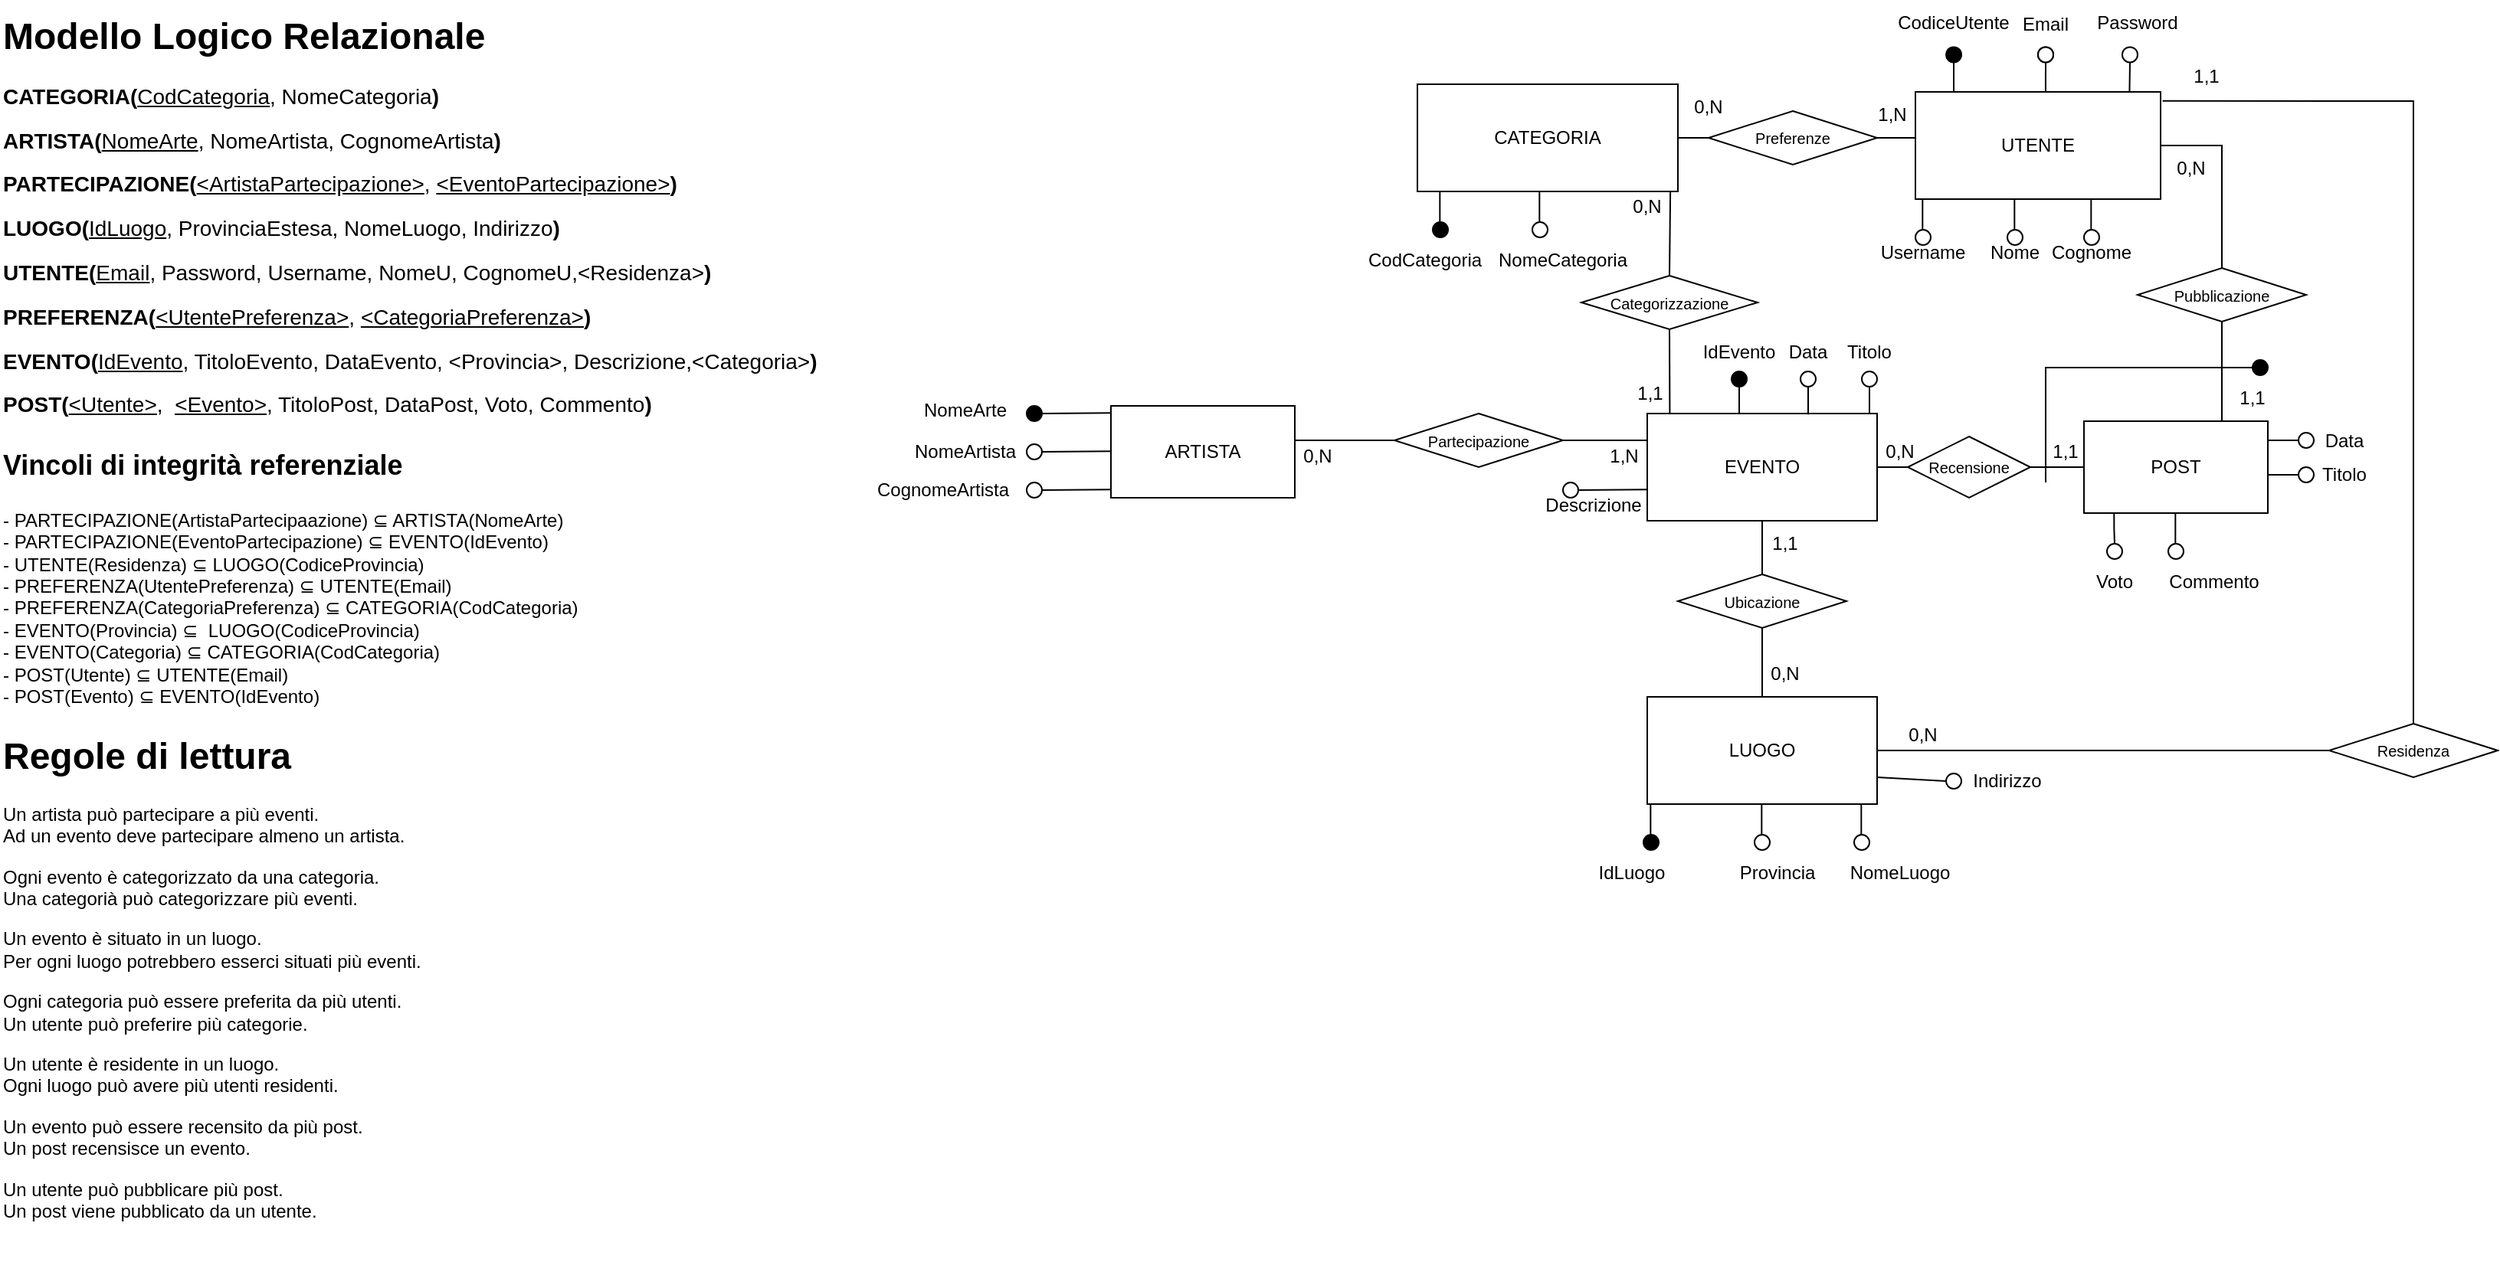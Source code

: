 <mxfile version="26.2.14">
  <diagram name="Pagina-1" id="BPavdeduB72e0fLUwRKr">
    <mxGraphModel dx="2594" dy="765" grid="1" gridSize="10" guides="1" tooltips="1" connect="1" arrows="1" fold="1" page="1" pageScale="1" pageWidth="1169" pageHeight="827" math="0" shadow="0">
      <root>
        <mxCell id="0" />
        <mxCell id="1" parent="0" />
        <mxCell id="Yd3ec5MEqcawKA09kIlU-3" value="EVENTO" style="whiteSpace=wrap;html=1;align=center;" parent="1" vertex="1">
          <mxGeometry x="415" y="345" width="150" height="70" as="geometry" />
        </mxCell>
        <mxCell id="Yd3ec5MEqcawKA09kIlU-7" value="" style="endArrow=none;html=1;rounded=0;entryX=0.7;entryY=0.009;entryDx=0;entryDy=0;entryPerimeter=0;" parent="1" source="Yd3ec5MEqcawKA09kIlU-8" target="Yd3ec5MEqcawKA09kIlU-3" edge="1">
          <mxGeometry width="50" height="50" relative="1" as="geometry">
            <mxPoint x="519.66" y="435" as="sourcePoint" />
            <mxPoint x="519.66" y="415" as="targetPoint" />
            <Array as="points" />
          </mxGeometry>
        </mxCell>
        <mxCell id="Yd3ec5MEqcawKA09kIlU-8" value="" style="ellipse;whiteSpace=wrap;html=1;aspect=fixed;" parent="1" vertex="1">
          <mxGeometry x="515" y="317.5" width="10" height="10" as="geometry" />
        </mxCell>
        <mxCell id="Yd3ec5MEqcawKA09kIlU-9" value="Data" style="text;html=1;align=center;verticalAlign=middle;whiteSpace=wrap;rounded=0;" parent="1" vertex="1">
          <mxGeometry x="490" y="290" width="60" height="30" as="geometry" />
        </mxCell>
        <mxCell id="Yd3ec5MEqcawKA09kIlU-10" value="" style="endArrow=none;html=1;rounded=0;" parent="1" edge="1">
          <mxGeometry width="50" height="50" relative="1" as="geometry">
            <mxPoint x="560" y="345" as="sourcePoint" />
            <mxPoint x="560" y="325" as="targetPoint" />
            <Array as="points">
              <mxPoint x="560" y="335" />
            </Array>
          </mxGeometry>
        </mxCell>
        <mxCell id="Yd3ec5MEqcawKA09kIlU-11" value="" style="ellipse;whiteSpace=wrap;html=1;aspect=fixed;" parent="1" vertex="1">
          <mxGeometry x="555" y="317.5" width="10" height="10" as="geometry" />
        </mxCell>
        <mxCell id="Yd3ec5MEqcawKA09kIlU-12" value="Titolo" style="text;html=1;align=center;verticalAlign=middle;whiteSpace=wrap;rounded=0;" parent="1" vertex="1">
          <mxGeometry x="530" y="290" width="60" height="30" as="geometry" />
        </mxCell>
        <mxCell id="Yd3ec5MEqcawKA09kIlU-13" value="CATEGORIA" style="rounded=0;whiteSpace=wrap;html=1;" parent="1" vertex="1">
          <mxGeometry x="265" y="130" width="170" height="70" as="geometry" />
        </mxCell>
        <mxCell id="Yd3ec5MEqcawKA09kIlU-14" value="" style="endArrow=none;html=1;rounded=0;" parent="1" edge="1">
          <mxGeometry width="50" height="50" relative="1" as="geometry">
            <mxPoint x="279.66" y="220" as="sourcePoint" />
            <mxPoint x="279.66" y="200" as="targetPoint" />
            <Array as="points">
              <mxPoint x="279.66" y="210" />
            </Array>
          </mxGeometry>
        </mxCell>
        <mxCell id="Yd3ec5MEqcawKA09kIlU-15" value="" style="ellipse;whiteSpace=wrap;html=1;aspect=fixed;gradientColor=none;fillColor=#000000;" parent="1" vertex="1">
          <mxGeometry x="275" y="220" width="10" height="10" as="geometry" />
        </mxCell>
        <mxCell id="Yd3ec5MEqcawKA09kIlU-16" value="CodCategoria" style="text;html=1;align=center;verticalAlign=middle;whiteSpace=wrap;rounded=0;" parent="1" vertex="1">
          <mxGeometry x="240" y="230" width="60" height="30" as="geometry" />
        </mxCell>
        <mxCell id="Yd3ec5MEqcawKA09kIlU-17" value="" style="endArrow=none;html=1;rounded=0;" parent="1" edge="1">
          <mxGeometry width="50" height="50" relative="1" as="geometry">
            <mxPoint x="344.66" y="220" as="sourcePoint" />
            <mxPoint x="344.66" y="200" as="targetPoint" />
            <Array as="points">
              <mxPoint x="344.66" y="210" />
            </Array>
          </mxGeometry>
        </mxCell>
        <mxCell id="Yd3ec5MEqcawKA09kIlU-18" value="" style="ellipse;whiteSpace=wrap;html=1;aspect=fixed;" parent="1" vertex="1">
          <mxGeometry x="340" y="220" width="10" height="10" as="geometry" />
        </mxCell>
        <mxCell id="Yd3ec5MEqcawKA09kIlU-19" value="NomeCategoria" style="text;html=1;align=center;verticalAlign=middle;whiteSpace=wrap;rounded=0;" parent="1" vertex="1">
          <mxGeometry x="330" y="230" width="60" height="30" as="geometry" />
        </mxCell>
        <mxCell id="Yd3ec5MEqcawKA09kIlU-20" value="UTENTE" style="rounded=0;whiteSpace=wrap;html=1;" parent="1" vertex="1">
          <mxGeometry x="590" y="135" width="160" height="70" as="geometry" />
        </mxCell>
        <mxCell id="Yd3ec5MEqcawKA09kIlU-21" value="" style="endArrow=none;html=1;rounded=0;" parent="1" edge="1">
          <mxGeometry width="50" height="50" relative="1" as="geometry">
            <mxPoint x="475" y="345" as="sourcePoint" />
            <mxPoint x="475" y="325" as="targetPoint" />
            <Array as="points">
              <mxPoint x="475" y="335" />
              <mxPoint x="475" y="330" />
            </Array>
          </mxGeometry>
        </mxCell>
        <mxCell id="Yd3ec5MEqcawKA09kIlU-22" value="" style="ellipse;whiteSpace=wrap;html=1;aspect=fixed;gradientColor=none;fillColor=#000000;" parent="1" vertex="1">
          <mxGeometry x="470" y="317.5" width="10" height="10" as="geometry" />
        </mxCell>
        <mxCell id="Yd3ec5MEqcawKA09kIlU-24" value="" style="ellipse;whiteSpace=wrap;html=1;aspect=fixed;" parent="1" vertex="1">
          <mxGeometry x="360" y="390" width="10" height="10" as="geometry" />
        </mxCell>
        <mxCell id="Yd3ec5MEqcawKA09kIlU-26" value="" style="endArrow=none;html=1;rounded=0;entryX=0;entryY=0.562;entryDx=0;entryDy=0;entryPerimeter=0;exitX=1;exitY=0.5;exitDx=0;exitDy=0;" parent="1" source="Yd3ec5MEqcawKA09kIlU-24" edge="1">
          <mxGeometry width="50" height="50" relative="1" as="geometry">
            <mxPoint x="380" y="395.33" as="sourcePoint" />
            <mxPoint x="415" y="394.67" as="targetPoint" />
          </mxGeometry>
        </mxCell>
        <mxCell id="Yd3ec5MEqcawKA09kIlU-27" value="Descrizione" style="text;html=1;align=center;verticalAlign=middle;whiteSpace=wrap;rounded=0;" parent="1" vertex="1">
          <mxGeometry x="350" y="390" width="60" height="30" as="geometry" />
        </mxCell>
        <mxCell id="Yd3ec5MEqcawKA09kIlU-28" value="IdEvento" style="text;html=1;align=center;verticalAlign=middle;whiteSpace=wrap;rounded=0;" parent="1" vertex="1">
          <mxGeometry x="445" y="290" width="60" height="30" as="geometry" />
        </mxCell>
        <mxCell id="Yd3ec5MEqcawKA09kIlU-29" value="" style="endArrow=none;html=1;rounded=0;" parent="1" edge="1">
          <mxGeometry width="50" height="50" relative="1" as="geometry">
            <mxPoint x="594.66" y="225" as="sourcePoint" />
            <mxPoint x="594.66" y="205" as="targetPoint" />
            <Array as="points">
              <mxPoint x="594.66" y="215" />
            </Array>
          </mxGeometry>
        </mxCell>
        <mxCell id="Yd3ec5MEqcawKA09kIlU-30" value="" style="ellipse;whiteSpace=wrap;html=1;aspect=fixed;" parent="1" vertex="1">
          <mxGeometry x="590" y="225" width="10" height="10" as="geometry" />
        </mxCell>
        <mxCell id="Yd3ec5MEqcawKA09kIlU-31" value="Username" style="text;html=1;align=center;verticalAlign=middle;whiteSpace=wrap;rounded=0;" parent="1" vertex="1">
          <mxGeometry x="565" y="225" width="60" height="30" as="geometry" />
        </mxCell>
        <mxCell id="Yd3ec5MEqcawKA09kIlU-32" value="" style="endArrow=none;html=1;rounded=0;" parent="1" edge="1">
          <mxGeometry width="50" height="50" relative="1" as="geometry">
            <mxPoint x="654.66" y="225" as="sourcePoint" />
            <mxPoint x="654.66" y="205" as="targetPoint" />
            <Array as="points">
              <mxPoint x="654.66" y="215" />
            </Array>
          </mxGeometry>
        </mxCell>
        <mxCell id="Yd3ec5MEqcawKA09kIlU-33" value="" style="ellipse;whiteSpace=wrap;html=1;aspect=fixed;" parent="1" vertex="1">
          <mxGeometry x="650" y="225" width="10" height="10" as="geometry" />
        </mxCell>
        <mxCell id="Yd3ec5MEqcawKA09kIlU-34" value="" style="endArrow=none;html=1;rounded=0;" parent="1" edge="1">
          <mxGeometry width="50" height="50" relative="1" as="geometry">
            <mxPoint x="704.66" y="225" as="sourcePoint" />
            <mxPoint x="704.66" y="205" as="targetPoint" />
            <Array as="points">
              <mxPoint x="704.66" y="215" />
            </Array>
          </mxGeometry>
        </mxCell>
        <mxCell id="Yd3ec5MEqcawKA09kIlU-35" value="" style="ellipse;whiteSpace=wrap;html=1;aspect=fixed;" parent="1" vertex="1">
          <mxGeometry x="700" y="225" width="10" height="10" as="geometry" />
        </mxCell>
        <mxCell id="Yd3ec5MEqcawKA09kIlU-36" value="Nome" style="text;html=1;align=center;verticalAlign=middle;whiteSpace=wrap;rounded=0;" parent="1" vertex="1">
          <mxGeometry x="625" y="225" width="60" height="30" as="geometry" />
        </mxCell>
        <mxCell id="Yd3ec5MEqcawKA09kIlU-37" value="Cognome" style="text;html=1;align=center;verticalAlign=middle;whiteSpace=wrap;rounded=0;" parent="1" vertex="1">
          <mxGeometry x="675" y="225" width="60" height="30" as="geometry" />
        </mxCell>
        <mxCell id="Yd3ec5MEqcawKA09kIlU-40" value="" style="ellipse;whiteSpace=wrap;html=1;aspect=fixed;" parent="1" vertex="1">
          <mxGeometry x="725" y="105.7" width="10" height="10" as="geometry" />
        </mxCell>
        <mxCell id="Yd3ec5MEqcawKA09kIlU-41" value="Password" style="text;html=1;align=center;verticalAlign=middle;whiteSpace=wrap;rounded=0;" parent="1" vertex="1">
          <mxGeometry x="705" y="75" width="60" height="30" as="geometry" />
        </mxCell>
        <mxCell id="Yd3ec5MEqcawKA09kIlU-42" value="" style="ellipse;whiteSpace=wrap;html=1;aspect=fixed;fillColor=#000000;" parent="1" vertex="1">
          <mxGeometry x="670" y="105.7" width="10" height="10" as="geometry" />
        </mxCell>
        <mxCell id="Yd3ec5MEqcawKA09kIlU-43" value="Email" style="text;html=1;align=center;verticalAlign=middle;whiteSpace=wrap;rounded=0;" parent="1" vertex="1">
          <mxGeometry x="645" y="75.7" width="60" height="30" as="geometry" />
        </mxCell>
        <mxCell id="Yd3ec5MEqcawKA09kIlU-44" value="" style="endArrow=none;html=1;rounded=0;entryX=0.5;entryY=1;entryDx=0;entryDy=0;exitX=0.592;exitY=-0.01;exitDx=0;exitDy=0;exitPerimeter=0;" parent="1" target="Yd3ec5MEqcawKA09kIlU-40" edge="1">
          <mxGeometry width="50" height="50" relative="1" as="geometry">
            <mxPoint x="729.72" y="135" as="sourcePoint" />
            <mxPoint x="805" y="125.7" as="targetPoint" />
          </mxGeometry>
        </mxCell>
        <mxCell id="Yd3ec5MEqcawKA09kIlU-45" value="" style="endArrow=none;html=1;rounded=0;entryX=0.5;entryY=1;entryDx=0;entryDy=0;exitX=0.281;exitY=-0.01;exitDx=0;exitDy=0;exitPerimeter=0;" parent="1" target="Yd3ec5MEqcawKA09kIlU-42" edge="1">
          <mxGeometry width="50" height="50" relative="1" as="geometry">
            <mxPoint x="674.96" y="135" as="sourcePoint" />
            <mxPoint x="800" y="125.7" as="targetPoint" />
          </mxGeometry>
        </mxCell>
        <mxCell id="Yd3ec5MEqcawKA09kIlU-46" value="POST" style="rounded=0;whiteSpace=wrap;html=1;" parent="1" vertex="1">
          <mxGeometry x="700" y="350" width="120" height="60" as="geometry" />
        </mxCell>
        <mxCell id="Yd3ec5MEqcawKA09kIlU-47" value="Voto" style="text;html=1;align=center;verticalAlign=middle;whiteSpace=wrap;rounded=0;" parent="1" vertex="1">
          <mxGeometry x="690" y="440" width="60" height="30" as="geometry" />
        </mxCell>
        <mxCell id="Yd3ec5MEqcawKA09kIlU-49" value="Data" style="text;html=1;align=center;verticalAlign=middle;whiteSpace=wrap;rounded=0;" parent="1" vertex="1">
          <mxGeometry x="840" y="347.5" width="60" height="30" as="geometry" />
        </mxCell>
        <mxCell id="Yd3ec5MEqcawKA09kIlU-52" value="" style="endArrow=none;html=1;rounded=0;" parent="1" source="Yd3ec5MEqcawKA09kIlU-53" edge="1">
          <mxGeometry width="50" height="50" relative="1" as="geometry">
            <mxPoint x="719.66" y="430" as="sourcePoint" />
            <mxPoint x="719.66" y="410" as="targetPoint" />
            <Array as="points">
              <mxPoint x="719.66" y="420" />
            </Array>
          </mxGeometry>
        </mxCell>
        <mxCell id="Yd3ec5MEqcawKA09kIlU-53" value="" style="ellipse;whiteSpace=wrap;html=1;aspect=fixed;" parent="1" vertex="1">
          <mxGeometry x="715" y="430" width="10" height="10" as="geometry" />
        </mxCell>
        <mxCell id="Yd3ec5MEqcawKA09kIlU-54" value="" style="endArrow=none;html=1;rounded=0;" parent="1" edge="1">
          <mxGeometry width="50" height="50" relative="1" as="geometry">
            <mxPoint x="759.66" y="430" as="sourcePoint" />
            <mxPoint x="759.66" y="410" as="targetPoint" />
            <Array as="points">
              <mxPoint x="759.66" y="420" />
            </Array>
          </mxGeometry>
        </mxCell>
        <mxCell id="Yd3ec5MEqcawKA09kIlU-55" value="" style="ellipse;whiteSpace=wrap;html=1;aspect=fixed;" parent="1" vertex="1">
          <mxGeometry x="755" y="430" width="10" height="10" as="geometry" />
        </mxCell>
        <mxCell id="Yd3ec5MEqcawKA09kIlU-56" value="ARTISTA" style="rounded=0;whiteSpace=wrap;html=1;" parent="1" vertex="1">
          <mxGeometry x="65" y="340" width="120" height="60" as="geometry" />
        </mxCell>
        <mxCell id="Yd3ec5MEqcawKA09kIlU-57" value="NomeArtista" style="text;html=1;align=center;verticalAlign=middle;whiteSpace=wrap;rounded=0;" parent="1" vertex="1">
          <mxGeometry x="-60" y="355" width="60" height="30" as="geometry" />
        </mxCell>
        <mxCell id="Yd3ec5MEqcawKA09kIlU-58" value="CognomeArtista" style="text;html=1;align=center;verticalAlign=middle;resizable=0;points=[];autosize=1;strokeColor=none;fillColor=none;" parent="1" vertex="1">
          <mxGeometry x="-100" y="380" width="110" height="30" as="geometry" />
        </mxCell>
        <mxCell id="Yd3ec5MEqcawKA09kIlU-59" value="&lt;div&gt;NomeArte&lt;/div&gt;" style="text;html=1;align=center;verticalAlign=middle;whiteSpace=wrap;rounded=0;" parent="1" vertex="1">
          <mxGeometry x="-60" y="327.5" width="60" height="30" as="geometry" />
        </mxCell>
        <mxCell id="Yd3ec5MEqcawKA09kIlU-60" value="" style="ellipse;whiteSpace=wrap;html=1;aspect=fixed;fillColor=#000000;" parent="1" vertex="1">
          <mxGeometry x="10" y="340" width="10" height="10" as="geometry" />
        </mxCell>
        <mxCell id="Yd3ec5MEqcawKA09kIlU-61" value="" style="endArrow=none;html=1;rounded=0;entryX=0;entryY=0.562;entryDx=0;entryDy=0;entryPerimeter=0;exitX=1;exitY=0.5;exitDx=0;exitDy=0;" parent="1" source="Yd3ec5MEqcawKA09kIlU-60" edge="1">
          <mxGeometry width="50" height="50" relative="1" as="geometry">
            <mxPoint x="30" y="345.33" as="sourcePoint" />
            <mxPoint x="65" y="344.67" as="targetPoint" />
          </mxGeometry>
        </mxCell>
        <mxCell id="Yd3ec5MEqcawKA09kIlU-62" value="" style="ellipse;whiteSpace=wrap;html=1;aspect=fixed;" parent="1" vertex="1">
          <mxGeometry x="10" y="365" width="10" height="10" as="geometry" />
        </mxCell>
        <mxCell id="Yd3ec5MEqcawKA09kIlU-63" value="" style="endArrow=none;html=1;rounded=0;entryX=0;entryY=0.562;entryDx=0;entryDy=0;entryPerimeter=0;exitX=1;exitY=0.5;exitDx=0;exitDy=0;" parent="1" source="Yd3ec5MEqcawKA09kIlU-62" edge="1">
          <mxGeometry width="50" height="50" relative="1" as="geometry">
            <mxPoint x="30" y="370.33" as="sourcePoint" />
            <mxPoint x="65" y="369.67" as="targetPoint" />
          </mxGeometry>
        </mxCell>
        <mxCell id="Yd3ec5MEqcawKA09kIlU-64" value="" style="ellipse;whiteSpace=wrap;html=1;aspect=fixed;" parent="1" vertex="1">
          <mxGeometry x="10" y="390" width="10" height="10" as="geometry" />
        </mxCell>
        <mxCell id="Yd3ec5MEqcawKA09kIlU-65" value="" style="endArrow=none;html=1;rounded=0;entryX=0;entryY=0.562;entryDx=0;entryDy=0;entryPerimeter=0;exitX=1;exitY=0.5;exitDx=0;exitDy=0;" parent="1" source="Yd3ec5MEqcawKA09kIlU-64" edge="1">
          <mxGeometry width="50" height="50" relative="1" as="geometry">
            <mxPoint x="30" y="395.33" as="sourcePoint" />
            <mxPoint x="65" y="394.67" as="targetPoint" />
          </mxGeometry>
        </mxCell>
        <mxCell id="Yd3ec5MEqcawKA09kIlU-66" value="Partecipazione" style="rhombus;whiteSpace=wrap;html=1;fontSize=10;" parent="1" vertex="1">
          <mxGeometry x="250" y="345" width="110" height="35" as="geometry" />
        </mxCell>
        <mxCell id="Yd3ec5MEqcawKA09kIlU-68" value="" style="endArrow=none;html=1;rounded=0;entryX=0;entryY=0.25;entryDx=0;entryDy=0;exitX=1;exitY=0.5;exitDx=0;exitDy=0;" parent="1" source="Yd3ec5MEqcawKA09kIlU-66" target="Yd3ec5MEqcawKA09kIlU-3" edge="1">
          <mxGeometry width="50" height="50" relative="1" as="geometry">
            <mxPoint x="350" y="360" as="sourcePoint" />
            <mxPoint x="400" y="310" as="targetPoint" />
          </mxGeometry>
        </mxCell>
        <mxCell id="Yd3ec5MEqcawKA09kIlU-69" value="" style="endArrow=none;html=1;rounded=0;exitX=0;exitY=0.5;exitDx=0;exitDy=0;entryX=1.003;entryY=0.376;entryDx=0;entryDy=0;entryPerimeter=0;" parent="1" source="Yd3ec5MEqcawKA09kIlU-66" target="Yd3ec5MEqcawKA09kIlU-56" edge="1">
          <mxGeometry width="50" height="50" relative="1" as="geometry">
            <mxPoint x="215" y="362.5" as="sourcePoint" />
            <mxPoint x="430" y="260" as="targetPoint" />
          </mxGeometry>
        </mxCell>
        <mxCell id="Yd3ec5MEqcawKA09kIlU-70" value="0,N" style="text;html=1;align=center;verticalAlign=middle;whiteSpace=wrap;rounded=0;" parent="1" vertex="1">
          <mxGeometry x="170" y="357.5" width="60" height="30" as="geometry" />
        </mxCell>
        <mxCell id="Yd3ec5MEqcawKA09kIlU-71" value="1,N" style="text;html=1;align=center;verticalAlign=middle;whiteSpace=wrap;rounded=0;" parent="1" vertex="1">
          <mxGeometry x="370" y="357.5" width="60" height="30" as="geometry" />
        </mxCell>
        <mxCell id="Yd3ec5MEqcawKA09kIlU-72" value="Categorizzazione" style="rhombus;whiteSpace=wrap;html=1;fontSize=10;" parent="1" vertex="1">
          <mxGeometry x="372" y="255" width="115" height="35" as="geometry" />
        </mxCell>
        <mxCell id="Yd3ec5MEqcawKA09kIlU-73" value="" style="endArrow=none;html=1;rounded=0;exitX=0.5;exitY=1;exitDx=0;exitDy=0;entryX=0.098;entryY=-0.007;entryDx=0;entryDy=0;entryPerimeter=0;" parent="1" source="Yd3ec5MEqcawKA09kIlU-72" target="Yd3ec5MEqcawKA09kIlU-3" edge="1">
          <mxGeometry width="50" height="50" relative="1" as="geometry">
            <mxPoint x="440" y="310" as="sourcePoint" />
            <mxPoint x="460" y="340" as="targetPoint" />
          </mxGeometry>
        </mxCell>
        <mxCell id="Yd3ec5MEqcawKA09kIlU-74" value="" style="endArrow=none;html=1;rounded=0;exitX=0.5;exitY=0;exitDx=0;exitDy=0;entryX=0.971;entryY=1.002;entryDx=0;entryDy=0;entryPerimeter=0;" parent="1" source="Yd3ec5MEqcawKA09kIlU-72" target="Yd3ec5MEqcawKA09kIlU-13" edge="1">
          <mxGeometry width="50" height="50" relative="1" as="geometry">
            <mxPoint x="440" y="310" as="sourcePoint" />
            <mxPoint x="410" y="220" as="targetPoint" />
          </mxGeometry>
        </mxCell>
        <mxCell id="Yd3ec5MEqcawKA09kIlU-75" value="0,N" style="text;html=1;align=center;verticalAlign=middle;whiteSpace=wrap;rounded=0;" parent="1" vertex="1">
          <mxGeometry x="385" y="195" width="60" height="30" as="geometry" />
        </mxCell>
        <mxCell id="Yd3ec5MEqcawKA09kIlU-76" value="1,1" style="text;html=1;align=center;verticalAlign=middle;whiteSpace=wrap;rounded=0;" parent="1" vertex="1">
          <mxGeometry x="387" y="317" width="60" height="30" as="geometry" />
        </mxCell>
        <mxCell id="Yd3ec5MEqcawKA09kIlU-77" value="&lt;font size=&quot;1&quot;&gt;Preferenze&lt;/font&gt;" style="rhombus;whiteSpace=wrap;html=1;" parent="1" vertex="1">
          <mxGeometry x="455" y="147.5" width="110" height="35" as="geometry" />
        </mxCell>
        <mxCell id="Yd3ec5MEqcawKA09kIlU-78" value="" style="endArrow=none;html=1;rounded=0;entryX=0;entryY=0.5;entryDx=0;entryDy=0;exitX=1;exitY=0.5;exitDx=0;exitDy=0;" parent="1" source="Yd3ec5MEqcawKA09kIlU-13" target="Yd3ec5MEqcawKA09kIlU-77" edge="1">
          <mxGeometry width="50" height="50" relative="1" as="geometry">
            <mxPoint x="440" y="170" as="sourcePoint" />
            <mxPoint x="490" y="140" as="targetPoint" />
          </mxGeometry>
        </mxCell>
        <mxCell id="Yd3ec5MEqcawKA09kIlU-79" value="" style="endArrow=none;html=1;rounded=0;entryX=0.75;entryY=1;entryDx=0;entryDy=0;exitX=1;exitY=0.5;exitDx=0;exitDy=0;" parent="1" source="Yd3ec5MEqcawKA09kIlU-77" target="Yd3ec5MEqcawKA09kIlU-81" edge="1">
          <mxGeometry width="50" height="50" relative="1" as="geometry">
            <mxPoint x="440" y="190" as="sourcePoint" />
            <mxPoint x="490" y="140" as="targetPoint" />
          </mxGeometry>
        </mxCell>
        <mxCell id="Yd3ec5MEqcawKA09kIlU-81" value="1,N" style="text;html=1;align=center;verticalAlign=middle;whiteSpace=wrap;rounded=0;" parent="1" vertex="1">
          <mxGeometry x="545" y="135" width="60" height="30" as="geometry" />
        </mxCell>
        <mxCell id="Yd3ec5MEqcawKA09kIlU-82" value="0,N" style="text;html=1;align=center;verticalAlign=middle;whiteSpace=wrap;rounded=0;" parent="1" vertex="1">
          <mxGeometry x="425" y="130" width="60" height="30" as="geometry" />
        </mxCell>
        <mxCell id="Yd3ec5MEqcawKA09kIlU-83" value="" style="endArrow=none;html=1;rounded=0;entryX=1;entryY=0.5;entryDx=0;entryDy=0;exitX=0.5;exitY=0;exitDx=0;exitDy=0;" parent="1" source="Yd3ec5MEqcawKA09kIlU-84" target="Yd3ec5MEqcawKA09kIlU-20" edge="1">
          <mxGeometry width="50" height="50" relative="1" as="geometry">
            <mxPoint x="770" y="257.5" as="sourcePoint" />
            <mxPoint x="770" y="202.5" as="targetPoint" />
            <Array as="points">
              <mxPoint x="790" y="210" />
              <mxPoint x="790" y="170" />
            </Array>
          </mxGeometry>
        </mxCell>
        <mxCell id="Yd3ec5MEqcawKA09kIlU-84" value="Pubblicazione" style="rhombus;whiteSpace=wrap;html=1;fontSize=10;" parent="1" vertex="1">
          <mxGeometry x="735" y="250" width="110" height="35" as="geometry" />
        </mxCell>
        <mxCell id="Yd3ec5MEqcawKA09kIlU-85" value="" style="endArrow=none;html=1;rounded=0;entryX=0.5;entryY=1;entryDx=0;entryDy=0;exitX=0.75;exitY=0;exitDx=0;exitDy=0;" parent="1" source="Yd3ec5MEqcawKA09kIlU-46" target="Yd3ec5MEqcawKA09kIlU-84" edge="1">
          <mxGeometry width="50" height="50" relative="1" as="geometry">
            <mxPoint x="460" y="310" as="sourcePoint" />
            <mxPoint x="510" y="260" as="targetPoint" />
          </mxGeometry>
        </mxCell>
        <mxCell id="Yd3ec5MEqcawKA09kIlU-86" value="0,N" style="text;html=1;align=center;verticalAlign=middle;whiteSpace=wrap;rounded=0;" parent="1" vertex="1">
          <mxGeometry x="740" y="170" width="60" height="30" as="geometry" />
        </mxCell>
        <mxCell id="Yd3ec5MEqcawKA09kIlU-87" value="1,1" style="text;html=1;align=center;verticalAlign=middle;whiteSpace=wrap;rounded=0;" parent="1" vertex="1">
          <mxGeometry x="780" y="320" width="60" height="30" as="geometry" />
        </mxCell>
        <mxCell id="Yd3ec5MEqcawKA09kIlU-88" value="Recensione" style="rhombus;whiteSpace=wrap;html=1;fontSize=10;" parent="1" vertex="1">
          <mxGeometry x="585" y="360" width="80" height="40" as="geometry" />
        </mxCell>
        <mxCell id="Yd3ec5MEqcawKA09kIlU-89" value="" style="endArrow=none;html=1;rounded=0;entryX=0;entryY=0.5;entryDx=0;entryDy=0;exitX=1;exitY=0.5;exitDx=0;exitDy=0;" parent="1" source="Yd3ec5MEqcawKA09kIlU-3" target="Yd3ec5MEqcawKA09kIlU-88" edge="1">
          <mxGeometry width="50" height="50" relative="1" as="geometry">
            <mxPoint x="565" y="375" as="sourcePoint" />
            <mxPoint x="615" y="325" as="targetPoint" />
          </mxGeometry>
        </mxCell>
        <mxCell id="Yd3ec5MEqcawKA09kIlU-90" value="" style="endArrow=none;html=1;rounded=0;entryX=0;entryY=0.5;entryDx=0;entryDy=0;exitX=1;exitY=0.5;exitDx=0;exitDy=0;" parent="1" source="Yd3ec5MEqcawKA09kIlU-88" target="Yd3ec5MEqcawKA09kIlU-46" edge="1">
          <mxGeometry width="50" height="50" relative="1" as="geometry">
            <mxPoint x="460" y="310" as="sourcePoint" />
            <mxPoint x="510" y="260" as="targetPoint" />
          </mxGeometry>
        </mxCell>
        <mxCell id="Yd3ec5MEqcawKA09kIlU-91" value="0,N" style="text;html=1;align=center;verticalAlign=middle;whiteSpace=wrap;rounded=0;" parent="1" vertex="1">
          <mxGeometry x="550" y="355" width="60" height="30" as="geometry" />
        </mxCell>
        <mxCell id="Yd3ec5MEqcawKA09kIlU-92" value="1,1" style="text;html=1;align=center;verticalAlign=middle;whiteSpace=wrap;rounded=0;" parent="1" vertex="1">
          <mxGeometry x="658" y="355" width="60" height="30" as="geometry" />
        </mxCell>
        <mxCell id="938fc45sM32lBM4DSNiJ-3" style="edgeStyle=orthogonalEdgeStyle;rounded=0;orthogonalLoop=1;jettySize=auto;html=1;strokeColor=default;endArrow=none;startFill=0;exitX=0;exitY=0.5;exitDx=0;exitDy=0;" parent="1" source="Yd3ec5MEqcawKA09kIlU-96" edge="1">
          <mxGeometry relative="1" as="geometry">
            <mxPoint x="675" y="390" as="targetPoint" />
            <mxPoint x="805" y="315" as="sourcePoint" />
            <Array as="points">
              <mxPoint x="675" y="315" />
            </Array>
          </mxGeometry>
        </mxCell>
        <mxCell id="Yd3ec5MEqcawKA09kIlU-96" value="" style="ellipse;whiteSpace=wrap;html=1;aspect=fixed;gradientColor=none;fillColor=#000000;" parent="1" vertex="1">
          <mxGeometry x="810" y="310" width="10" height="10" as="geometry" />
        </mxCell>
        <mxCell id="n2EDyQ87mNhJLRuswoGE-5" value="" style="ellipse;whiteSpace=wrap;html=1;aspect=fixed;" parent="1" vertex="1">
          <mxGeometry x="840" y="357.5" width="10" height="10" as="geometry" />
        </mxCell>
        <mxCell id="n2EDyQ87mNhJLRuswoGE-7" style="edgeStyle=orthogonalEdgeStyle;rounded=0;orthogonalLoop=1;jettySize=auto;html=1;exitX=0;exitY=0.5;exitDx=0;exitDy=0;entryX=1;entryY=0.224;entryDx=0;entryDy=0;entryPerimeter=0;endArrow=none;endFill=1;startFill=0;" parent="1" source="n2EDyQ87mNhJLRuswoGE-5" target="Yd3ec5MEqcawKA09kIlU-46" edge="1">
          <mxGeometry relative="1" as="geometry" />
        </mxCell>
        <mxCell id="n2EDyQ87mNhJLRuswoGE-8" value="Commento" style="text;html=1;align=center;verticalAlign=middle;whiteSpace=wrap;rounded=0;" parent="1" vertex="1">
          <mxGeometry x="755" y="440" width="60" height="30" as="geometry" />
        </mxCell>
        <mxCell id="n2EDyQ87mNhJLRuswoGE-9" value="" style="ellipse;whiteSpace=wrap;html=1;aspect=fixed;" parent="1" vertex="1">
          <mxGeometry x="840" y="380" width="10" height="10" as="geometry" />
        </mxCell>
        <mxCell id="n2EDyQ87mNhJLRuswoGE-11" style="edgeStyle=orthogonalEdgeStyle;rounded=0;orthogonalLoop=1;jettySize=auto;html=1;exitX=0;exitY=0.5;exitDx=0;exitDy=0;entryX=1;entryY=0.583;entryDx=0;entryDy=0;entryPerimeter=0;endArrow=none;startFill=0;" parent="1" source="n2EDyQ87mNhJLRuswoGE-9" target="Yd3ec5MEqcawKA09kIlU-46" edge="1">
          <mxGeometry relative="1" as="geometry" />
        </mxCell>
        <mxCell id="n2EDyQ87mNhJLRuswoGE-12" value="Titolo" style="text;html=1;align=center;verticalAlign=middle;whiteSpace=wrap;rounded=0;" parent="1" vertex="1">
          <mxGeometry x="840" y="370" width="60" height="30" as="geometry" />
        </mxCell>
        <mxCell id="nyTE3nNk2qfu4w0mPA65-1" value="&lt;h1 style=&quot;margin-top: 0px;&quot;&gt;Modello Logico Relazionale&lt;/h1&gt;&lt;p&gt;&lt;font style=&quot;font-size: 14px;&quot;&gt;&lt;b&gt;CATEGORIA(&lt;/b&gt;&lt;u&gt;CodCategoria&lt;/u&gt;, NomeCategoria&lt;b&gt;)&lt;/b&gt;&lt;b&gt;&lt;/b&gt;&lt;/font&gt;&lt;/p&gt;&lt;p&gt;&lt;font style=&quot;font-size: 14px;&quot;&gt;&lt;b&gt;ARTISTA(&lt;/b&gt;&lt;u&gt;NomeArte&lt;/u&gt;, NomeArtista, CognomeArtista&lt;b&gt;)&lt;/b&gt;&lt;/font&gt;&lt;/p&gt;&lt;p&gt;&lt;font style=&quot;font-size: 14px;&quot;&gt;&lt;b&gt;PARTECIPAZIONE(&lt;/b&gt;&lt;u&gt;&amp;lt;ArtistaPartecipazione&amp;gt;&lt;/u&gt;, &lt;u&gt;&amp;lt;EventoPartecipazione&amp;gt;&lt;/u&gt;&lt;/font&gt;&lt;b style=&quot;font-size: 14px; background-color: transparent; color: light-dark(rgb(0, 0, 0), rgb(255, 255, 255));&quot;&gt;)&lt;/b&gt;&lt;/p&gt;&lt;p&gt;&lt;b style=&quot;font-size: 14px;&quot;&gt;LUOGO(&lt;/b&gt;&lt;u style=&quot;font-size: 14px;&quot;&gt;IdLuogo&lt;/u&gt;&lt;span style=&quot;font-size: 14px;&quot;&gt;, ProvinciaEstesa, NomeLuogo, Indirizzo&lt;/span&gt;&lt;b style=&quot;font-size: 14px;&quot;&gt;)&lt;/b&gt;&lt;b style=&quot;font-size: 14px; background-color: transparent; color: light-dark(rgb(0, 0, 0), rgb(255, 255, 255));&quot;&gt;&lt;/b&gt;&lt;/p&gt;&lt;p&gt;&lt;font style=&quot;font-size: 14px;&quot;&gt;&lt;b&gt;UTENTE(&lt;/b&gt;&lt;u&gt;Email&lt;/u&gt;, Password, Username, NomeU, CognomeU,&amp;lt;Residenza&amp;gt;&lt;b&gt;)&lt;/b&gt;&lt;/font&gt;&lt;/p&gt;&lt;p&gt;&lt;span style=&quot;font-size: 14px;&quot;&gt;&lt;b&gt;PREFERENZA(&lt;/b&gt;&lt;u&gt;&amp;lt;UtentePreferenza&amp;gt;&lt;/u&gt;, &lt;u&gt;&amp;lt;CategoriaPreferenza&amp;gt;&lt;/u&gt;&lt;b&gt;)&lt;/b&gt;&lt;/span&gt;&lt;/p&gt;&lt;p&gt;&lt;font style=&quot;font-size: 14px;&quot;&gt;&lt;b&gt;EVENTO(&lt;/b&gt;&lt;u&gt;IdEvento&lt;/u&gt;, TitoloEvento, DataEvento, &amp;lt;Provincia&amp;gt;, Descrizione,&amp;lt;Categoria&amp;gt;&lt;b&gt;)&lt;/b&gt;&lt;/font&gt;&lt;/p&gt;&lt;p&gt;&lt;font style=&quot;font-size: 14px;&quot;&gt;&lt;b&gt;POST(&lt;/b&gt;&lt;u&gt;&amp;lt;Utente&amp;gt;&lt;/u&gt;,&amp;nbsp; &lt;u&gt;&amp;lt;Evento&amp;gt;&lt;/u&gt;, TitoloPost, DataPost, Voto, Commento&lt;b&gt;)&lt;br&gt;&lt;/b&gt;&lt;/font&gt;&lt;/p&gt;&lt;p&gt;&lt;br&gt;&lt;/p&gt;&lt;p&gt;&lt;br&gt;&lt;/p&gt;" style="text;html=1;whiteSpace=wrap;overflow=hidden;rounded=0;" parent="1" vertex="1">
          <mxGeometry x="-660" y="77.5" width="630" height="290" as="geometry" />
        </mxCell>
        <mxCell id="8mOL9f4rSlKWJENNrVKu-2" value="LUOGO" style="whiteSpace=wrap;html=1;align=center;" parent="1" vertex="1">
          <mxGeometry x="415" y="530" width="150" height="70" as="geometry" />
        </mxCell>
        <mxCell id="8mOL9f4rSlKWJENNrVKu-4" value="Ubicazione" style="rhombus;whiteSpace=wrap;html=1;fontSize=10;" parent="1" vertex="1">
          <mxGeometry x="435" y="450" width="110" height="35" as="geometry" />
        </mxCell>
        <mxCell id="8mOL9f4rSlKWJENNrVKu-7" value="" style="endArrow=none;html=1;rounded=0;entryX=0.5;entryY=0;entryDx=0;entryDy=0;exitX=0.5;exitY=1;exitDx=0;exitDy=0;" parent="1" source="8mOL9f4rSlKWJENNrVKu-4" target="8mOL9f4rSlKWJENNrVKu-2" edge="1">
          <mxGeometry width="50" height="50" relative="1" as="geometry">
            <mxPoint x="489" y="485" as="sourcePoint" />
            <mxPoint x="490" y="536" as="targetPoint" />
          </mxGeometry>
        </mxCell>
        <mxCell id="8mOL9f4rSlKWJENNrVKu-8" value="" style="endArrow=none;html=1;rounded=0;entryX=0.5;entryY=0;entryDx=0;entryDy=0;" parent="1" source="Yd3ec5MEqcawKA09kIlU-3" target="8mOL9f4rSlKWJENNrVKu-4" edge="1">
          <mxGeometry width="50" height="50" relative="1" as="geometry">
            <mxPoint x="489" y="399" as="sourcePoint" />
            <mxPoint x="490" y="450" as="targetPoint" />
          </mxGeometry>
        </mxCell>
        <mxCell id="8mOL9f4rSlKWJENNrVKu-12" value="" style="endArrow=none;html=1;rounded=0;" parent="1" edge="1">
          <mxGeometry width="50" height="50" relative="1" as="geometry">
            <mxPoint x="417.16" y="620" as="sourcePoint" />
            <mxPoint x="417.16" y="600" as="targetPoint" />
            <Array as="points">
              <mxPoint x="417.16" y="610" />
            </Array>
          </mxGeometry>
        </mxCell>
        <mxCell id="8mOL9f4rSlKWJENNrVKu-13" value="" style="ellipse;whiteSpace=wrap;html=1;aspect=fixed;gradientColor=none;fillColor=#000000;" parent="1" vertex="1">
          <mxGeometry x="412.5" y="620" width="10" height="10" as="geometry" />
        </mxCell>
        <mxCell id="8mOL9f4rSlKWJENNrVKu-14" value="" style="endArrow=none;html=1;rounded=0;" parent="1" edge="1">
          <mxGeometry width="50" height="50" relative="1" as="geometry">
            <mxPoint x="489.66" y="620" as="sourcePoint" />
            <mxPoint x="489.66" y="600" as="targetPoint" />
            <Array as="points">
              <mxPoint x="489.66" y="610" />
            </Array>
          </mxGeometry>
        </mxCell>
        <mxCell id="8mOL9f4rSlKWJENNrVKu-15" value="" style="ellipse;whiteSpace=wrap;html=1;aspect=fixed;" parent="1" vertex="1">
          <mxGeometry x="485" y="620" width="10" height="10" as="geometry" />
        </mxCell>
        <mxCell id="8mOL9f4rSlKWJENNrVKu-16" value="" style="endArrow=none;html=1;rounded=0;" parent="1" edge="1">
          <mxGeometry width="50" height="50" relative="1" as="geometry">
            <mxPoint x="554.66" y="620" as="sourcePoint" />
            <mxPoint x="554.66" y="600" as="targetPoint" />
            <Array as="points">
              <mxPoint x="554.66" y="610" />
            </Array>
          </mxGeometry>
        </mxCell>
        <mxCell id="8mOL9f4rSlKWJENNrVKu-17" value="" style="ellipse;whiteSpace=wrap;html=1;aspect=fixed;" parent="1" vertex="1">
          <mxGeometry x="550" y="620" width="10" height="10" as="geometry" />
        </mxCell>
        <mxCell id="8mOL9f4rSlKWJENNrVKu-20" value="IdLuogo" style="text;html=1;align=center;verticalAlign=middle;whiteSpace=wrap;rounded=0;" parent="1" vertex="1">
          <mxGeometry x="375" y="630" width="60" height="30" as="geometry" />
        </mxCell>
        <mxCell id="8mOL9f4rSlKWJENNrVKu-21" value="Provincia" style="text;html=1;align=center;verticalAlign=middle;whiteSpace=wrap;rounded=0;" parent="1" vertex="1">
          <mxGeometry x="470" y="630" width="60" height="30" as="geometry" />
        </mxCell>
        <mxCell id="8mOL9f4rSlKWJENNrVKu-22" value="NomeLuogo" style="text;html=1;align=center;verticalAlign=middle;whiteSpace=wrap;rounded=0;" parent="1" vertex="1">
          <mxGeometry x="550" y="630" width="60" height="30" as="geometry" />
        </mxCell>
        <mxCell id="8mOL9f4rSlKWJENNrVKu-23" value="0,N" style="text;html=1;align=center;verticalAlign=middle;whiteSpace=wrap;rounded=0;" parent="1" vertex="1">
          <mxGeometry x="475" y="500" width="60" height="30" as="geometry" />
        </mxCell>
        <mxCell id="8mOL9f4rSlKWJENNrVKu-24" value="1,1" style="text;html=1;align=center;verticalAlign=middle;whiteSpace=wrap;rounded=0;" parent="1" vertex="1">
          <mxGeometry x="475" y="415" width="60" height="30" as="geometry" />
        </mxCell>
        <mxCell id="8mOL9f4rSlKWJENNrVKu-25" value="Residenza" style="rhombus;whiteSpace=wrap;html=1;fontSize=10;" parent="1" vertex="1">
          <mxGeometry x="860" y="547.5" width="110" height="35" as="geometry" />
        </mxCell>
        <mxCell id="8mOL9f4rSlKWJENNrVKu-26" value="" style="endArrow=none;html=1;rounded=0;exitX=0.5;exitY=0;exitDx=0;exitDy=0;entryX=1.008;entryY=0.084;entryDx=0;entryDy=0;entryPerimeter=0;" parent="1" source="8mOL9f4rSlKWJENNrVKu-25" target="Yd3ec5MEqcawKA09kIlU-20" edge="1">
          <mxGeometry width="50" height="50" relative="1" as="geometry">
            <mxPoint x="800" y="260" as="sourcePoint" />
            <mxPoint x="820" y="110" as="targetPoint" />
            <Array as="points">
              <mxPoint x="915" y="141" />
            </Array>
          </mxGeometry>
        </mxCell>
        <mxCell id="8mOL9f4rSlKWJENNrVKu-28" value="" style="endArrow=none;html=1;rounded=0;exitX=0;exitY=0.5;exitDx=0;exitDy=0;entryX=1;entryY=0.5;entryDx=0;entryDy=0;" parent="1" source="8mOL9f4rSlKWJENNrVKu-25" target="8mOL9f4rSlKWJENNrVKu-2" edge="1">
          <mxGeometry width="50" height="50" relative="1" as="geometry">
            <mxPoint x="655" y="526.5" as="sourcePoint" />
            <mxPoint x="655" y="603.5" as="targetPoint" />
          </mxGeometry>
        </mxCell>
        <mxCell id="8mOL9f4rSlKWJENNrVKu-30" value="1,1" style="text;html=1;align=center;verticalAlign=middle;whiteSpace=wrap;rounded=0;" parent="1" vertex="1">
          <mxGeometry x="750" y="110" width="60" height="30" as="geometry" />
        </mxCell>
        <mxCell id="8mOL9f4rSlKWJENNrVKu-31" value="0,N" style="text;html=1;align=center;verticalAlign=middle;whiteSpace=wrap;rounded=0;" parent="1" vertex="1">
          <mxGeometry x="565" y="540" width="60" height="30" as="geometry" />
        </mxCell>
        <mxCell id="938fc45sM32lBM4DSNiJ-1" value="&lt;h1 style=&quot;margin-top: 0px;&quot;&gt;Regole di lettura&lt;/h1&gt;&lt;div&gt;Un artista può partecipare a più eventi.&lt;/div&gt;&lt;div&gt;Ad un evento deve partecipare almeno un artista.&lt;/div&gt;&lt;p&gt;Ogni evento è categorizzato da una categoria.&lt;br&gt;Una categorià può categorizzare più eventi.&lt;/p&gt;&lt;p&gt;Un evento è situato in un luogo.&lt;br&gt;Per ogni luogo potrebbero esserci situati più eventi.&lt;/p&gt;&lt;p&gt;Ogni categoria può essere preferita da più utenti.&lt;br&gt;Un utente può preferire più categorie.&lt;/p&gt;&lt;p&gt;Un utente è residente in un luogo.&lt;br&gt;Ogni luogo può avere più utenti residenti.&lt;/p&gt;&lt;p&gt;Un evento può essere recensito da più post.&lt;br&gt;Un post recensisce un evento.&lt;/p&gt;&lt;p&gt;Un utente può pubblicare più post.&lt;br&gt;Un post viene pubblicato da un utente.&lt;/p&gt;" style="text;html=1;whiteSpace=wrap;overflow=hidden;rounded=0;" parent="1" vertex="1">
          <mxGeometry x="-660" y="547.5" width="630" height="362.5" as="geometry" />
        </mxCell>
        <mxCell id="938fc45sM32lBM4DSNiJ-4" value="&lt;h1 style=&quot;margin-top: 0px;&quot;&gt;&lt;font style=&quot;font-size: 18px;&quot;&gt;Vincoli di integrità referenziale&lt;/font&gt;&lt;/h1&gt;&lt;div&gt;&lt;div&gt;- PARTECIPAZIONE(ArtistaPartecipaazione) ⊆ ARTISTA(NomeArte)&lt;/div&gt;&lt;/div&gt;&lt;div&gt;- PARTECIPAZIONE(EventoPartecipazione) ⊆ EVENTO(IdEvento)&lt;/div&gt;&lt;div&gt;- UTENTE(Residenza) ⊆ LUOGO(CodiceProvincia)&lt;/div&gt;&lt;div&gt;- PREFERENZA(UtentePreferenza) ⊆ UTENTE(Email)&lt;/div&gt;&lt;div&gt;- PREFERENZA(CategoriaPreferenza) ⊆ CATEGORIA(CodCategoria)&lt;/div&gt;&lt;div&gt;- EVENTO(Provincia) ⊆&amp;nbsp; LUOGO(CodiceProvincia)&lt;/div&gt;&lt;div&gt;- EVENTO(Categoria) ⊆ CATEGORIA(CodCategoria)&lt;/div&gt;&lt;div&gt;- POST(Utente) ⊆ UTENTE(Email)&lt;/div&gt;&lt;div&gt;- POST(Evento) ⊆ EVENTO(IdEvento)&lt;/div&gt;" style="text;html=1;whiteSpace=wrap;overflow=hidden;rounded=0;" parent="1" vertex="1">
          <mxGeometry x="-660" y="356" width="630" height="185" as="geometry" />
        </mxCell>
        <mxCell id="PIrGAnf_HoIXkfoYXnTE-1" value="" style="ellipse;whiteSpace=wrap;html=1;aspect=fixed;fillColor=#000000;" parent="1" vertex="1">
          <mxGeometry x="610" y="105.7" width="10" height="10" as="geometry" />
        </mxCell>
        <mxCell id="PIrGAnf_HoIXkfoYXnTE-2" value="" style="endArrow=none;html=1;rounded=0;entryX=0.5;entryY=1;entryDx=0;entryDy=0;exitX=0.281;exitY=-0.01;exitDx=0;exitDy=0;exitPerimeter=0;" parent="1" edge="1">
          <mxGeometry width="50" height="50" relative="1" as="geometry">
            <mxPoint x="615" y="134.7" as="sourcePoint" />
            <mxPoint x="615" y="115.7" as="targetPoint" />
          </mxGeometry>
        </mxCell>
        <mxCell id="PIrGAnf_HoIXkfoYXnTE-3" value="CodiceUtente" style="text;html=1;align=center;verticalAlign=middle;whiteSpace=wrap;rounded=0;" parent="1" vertex="1">
          <mxGeometry x="585" y="75" width="60" height="30" as="geometry" />
        </mxCell>
        <mxCell id="PIrGAnf_HoIXkfoYXnTE-4" value="" style="ellipse;whiteSpace=wrap;html=1;aspect=fixed;" parent="1" vertex="1">
          <mxGeometry x="670" y="105.7" width="10" height="10" as="geometry" />
        </mxCell>
        <mxCell id="58OKdOWtT19TuZJiRN9C-2" value="" style="ellipse;whiteSpace=wrap;html=1;aspect=fixed;" vertex="1" parent="1">
          <mxGeometry x="610" y="580" width="10" height="10" as="geometry" />
        </mxCell>
        <mxCell id="58OKdOWtT19TuZJiRN9C-3" value="Indirizzo" style="text;html=1;align=center;verticalAlign=middle;whiteSpace=wrap;rounded=0;" vertex="1" parent="1">
          <mxGeometry x="620" y="570" width="60" height="30" as="geometry" />
        </mxCell>
        <mxCell id="58OKdOWtT19TuZJiRN9C-5" value="" style="endArrow=none;html=1;rounded=0;entryX=1;entryY=0.75;entryDx=0;entryDy=0;exitX=0;exitY=0.5;exitDx=0;exitDy=0;" edge="1" parent="1" source="58OKdOWtT19TuZJiRN9C-2" target="8mOL9f4rSlKWJENNrVKu-2">
          <mxGeometry width="50" height="50" relative="1" as="geometry">
            <mxPoint x="574.66" y="640" as="sourcePoint" />
            <mxPoint x="574.66" y="620" as="targetPoint" />
            <Array as="points" />
          </mxGeometry>
        </mxCell>
      </root>
    </mxGraphModel>
  </diagram>
</mxfile>
